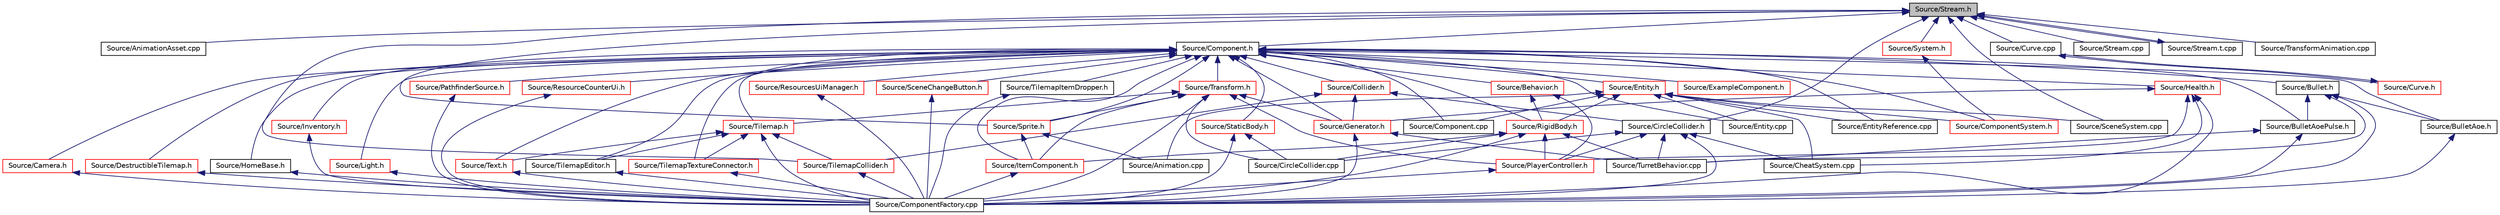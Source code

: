 digraph "Source/Stream.h"
{
 // LATEX_PDF_SIZE
  edge [fontname="Helvetica",fontsize="10",labelfontname="Helvetica",labelfontsize="10"];
  node [fontname="Helvetica",fontsize="10",shape=record];
  Node1 [label="Source/Stream.h",height=0.2,width=0.4,color="black", fillcolor="grey75", style="filled", fontcolor="black",tooltip="JSON File reading/writing."];
  Node1 -> Node2 [dir="back",color="midnightblue",fontsize="10",style="solid"];
  Node2 [label="Source/AnimationAsset.cpp",height=0.2,width=0.4,color="black", fillcolor="white", style="filled",URL="$AnimationAsset_8cpp.html",tooltip="Asset that contains information about a spritesheet animation."];
  Node1 -> Node3 [dir="back",color="midnightblue",fontsize="10",style="solid"];
  Node3 [label="Source/CircleCollider.h",height=0.2,width=0.4,color="black", fillcolor="white", style="filled",URL="$CircleCollider_8h.html",tooltip="Circle-shaped collider."];
  Node3 -> Node4 [dir="back",color="midnightblue",fontsize="10",style="solid"];
  Node4 [label="Source/CheatSystem.cpp",height=0.2,width=0.4,color="black", fillcolor="white", style="filled",URL="$CheatSystem_8cpp.html",tooltip="CheatSystem Class definition."];
  Node3 -> Node5 [dir="back",color="midnightblue",fontsize="10",style="solid"];
  Node5 [label="Source/CircleCollider.cpp",height=0.2,width=0.4,color="black", fillcolor="white", style="filled",URL="$CircleCollider_8cpp.html",tooltip="Circle-shaped collider."];
  Node3 -> Node6 [dir="back",color="midnightblue",fontsize="10",style="solid"];
  Node6 [label="Source/ComponentFactory.cpp",height=0.2,width=0.4,color="black", fillcolor="white", style="filled",URL="$ComponentFactory_8cpp.html",tooltip="Definitions for the component factory class."];
  Node3 -> Node7 [dir="back",color="midnightblue",fontsize="10",style="solid"];
  Node7 [label="Source/PlayerController.h",height=0.2,width=0.4,color="red", fillcolor="white", style="filled",URL="$PlayerController_8h.html",tooltip="PlayerController Behaviour Class."];
  Node7 -> Node6 [dir="back",color="midnightblue",fontsize="10",style="solid"];
  Node3 -> Node10 [dir="back",color="midnightblue",fontsize="10",style="solid"];
  Node10 [label="Source/TurretBehavior.cpp",height=0.2,width=0.4,color="black", fillcolor="white", style="filled",URL="$TurretBehavior_8cpp.html",tooltip="Behavior Compenent for Basic Turret"];
  Node1 -> Node11 [dir="back",color="midnightblue",fontsize="10",style="solid"];
  Node11 [label="Source/Component.h",height=0.2,width=0.4,color="black", fillcolor="white", style="filled",URL="$Component_8h.html",tooltip="Virtual component header."];
  Node11 -> Node12 [dir="back",color="midnightblue",fontsize="10",style="solid"];
  Node12 [label="Source/Behavior.h",height=0.2,width=0.4,color="red", fillcolor="white", style="filled",URL="$Behavior_8h.html",tooltip="Virtual behavior component header."];
  Node12 -> Node7 [dir="back",color="midnightblue",fontsize="10",style="solid"];
  Node12 -> Node52 [dir="back",color="midnightblue",fontsize="10",style="solid"];
  Node52 [label="Source/RigidBody.h",height=0.2,width=0.4,color="red", fillcolor="white", style="filled",URL="$RigidBody_8h_source.html",tooltip=" "];
  Node52 -> Node5 [dir="back",color="midnightblue",fontsize="10",style="solid"];
  Node52 -> Node6 [dir="back",color="midnightblue",fontsize="10",style="solid"];
  Node52 -> Node63 [dir="back",color="midnightblue",fontsize="10",style="solid"];
  Node63 [label="Source/ItemComponent.h",height=0.2,width=0.4,color="red", fillcolor="white", style="filled",URL="$ItemComponent_8h.html",tooltip="Item in the world that can be picked up."];
  Node63 -> Node6 [dir="back",color="midnightblue",fontsize="10",style="solid"];
  Node52 -> Node7 [dir="back",color="midnightblue",fontsize="10",style="solid"];
  Node52 -> Node10 [dir="back",color="midnightblue",fontsize="10",style="solid"];
  Node11 -> Node66 [dir="back",color="midnightblue",fontsize="10",style="solid"];
  Node66 [label="Source/Bullet.h",height=0.2,width=0.4,color="black", fillcolor="white", style="filled",URL="$Bullet_8h_source.html",tooltip=" "];
  Node66 -> Node67 [dir="back",color="midnightblue",fontsize="10",style="solid"];
  Node67 [label="Source/BulletAoe.h",height=0.2,width=0.4,color="black", fillcolor="white", style="filled",URL="$BulletAoe_8h_source.html",tooltip=" "];
  Node67 -> Node6 [dir="back",color="midnightblue",fontsize="10",style="solid"];
  Node66 -> Node68 [dir="back",color="midnightblue",fontsize="10",style="solid"];
  Node68 [label="Source/BulletAoePulse.h",height=0.2,width=0.4,color="black", fillcolor="white", style="filled",URL="$BulletAoePulse_8h_source.html",tooltip=" "];
  Node68 -> Node6 [dir="back",color="midnightblue",fontsize="10",style="solid"];
  Node68 -> Node10 [dir="back",color="midnightblue",fontsize="10",style="solid"];
  Node66 -> Node6 [dir="back",color="midnightblue",fontsize="10",style="solid"];
  Node66 -> Node10 [dir="back",color="midnightblue",fontsize="10",style="solid"];
  Node11 -> Node67 [dir="back",color="midnightblue",fontsize="10",style="solid"];
  Node11 -> Node68 [dir="back",color="midnightblue",fontsize="10",style="solid"];
  Node11 -> Node69 [dir="back",color="midnightblue",fontsize="10",style="solid"];
  Node69 [label="Source/Camera.h",height=0.2,width=0.4,color="red", fillcolor="white", style="filled",URL="$Camera_8h.html",tooltip="Camera component for rendering."];
  Node69 -> Node6 [dir="back",color="midnightblue",fontsize="10",style="solid"];
  Node11 -> Node80 [dir="back",color="midnightblue",fontsize="10",style="solid"];
  Node80 [label="Source/Collider.h",height=0.2,width=0.4,color="red", fillcolor="white", style="filled",URL="$Collider_8h.html",tooltip="Base component for detecting collisions."];
  Node80 -> Node3 [dir="back",color="midnightblue",fontsize="10",style="solid"];
  Node80 -> Node24 [dir="back",color="midnightblue",fontsize="10",style="solid"];
  Node24 [label="Source/Generator.h",height=0.2,width=0.4,color="red", fillcolor="white", style="filled",URL="$Generator_8h_source.html",tooltip=" "];
  Node24 -> Node6 [dir="back",color="midnightblue",fontsize="10",style="solid"];
  Node24 -> Node10 [dir="back",color="midnightblue",fontsize="10",style="solid"];
  Node80 -> Node81 [dir="back",color="midnightblue",fontsize="10",style="solid"];
  Node81 [label="Source/TilemapCollider.h",height=0.2,width=0.4,color="red", fillcolor="white", style="filled",URL="$TilemapCollider_8h.html",tooltip="tilemap collider"];
  Node81 -> Node6 [dir="back",color="midnightblue",fontsize="10",style="solid"];
  Node11 -> Node82 [dir="back",color="midnightblue",fontsize="10",style="solid"];
  Node82 [label="Source/Component.cpp",height=0.2,width=0.4,color="black", fillcolor="white", style="filled",URL="$Component_8cpp.html",tooltip="Virtual component header."];
  Node11 -> Node83 [dir="back",color="midnightblue",fontsize="10",style="solid"];
  Node83 [label="Source/ComponentSystem.h",height=0.2,width=0.4,color="red", fillcolor="white", style="filled",URL="$ComponentSystem_8h.html",tooltip="System that keeps track of a specific kind of Component."];
  Node11 -> Node91 [dir="back",color="midnightblue",fontsize="10",style="solid"];
  Node91 [label="Source/DestructibleTilemap.h",height=0.2,width=0.4,color="red", fillcolor="white", style="filled",URL="$DestructibleTilemap_8h.html",tooltip="Component responsible for handling the breaking of tiles with varrying strengths."];
  Node91 -> Node6 [dir="back",color="midnightblue",fontsize="10",style="solid"];
  Node11 -> Node87 [dir="back",color="midnightblue",fontsize="10",style="solid"];
  Node87 [label="Source/Entity.cpp",height=0.2,width=0.4,color="black", fillcolor="white", style="filled",URL="$Entity_8cpp.html",tooltip="Function definitions for the Entity class."];
  Node11 -> Node92 [dir="back",color="midnightblue",fontsize="10",style="solid"];
  Node92 [label="Source/Entity.h",height=0.2,width=0.4,color="red", fillcolor="white", style="filled",URL="$Entity_8h.html",tooltip="Entity class which holds Components."];
  Node92 -> Node14 [dir="back",color="midnightblue",fontsize="10",style="solid"];
  Node14 [label="Source/Animation.cpp",height=0.2,width=0.4,color="black", fillcolor="white", style="filled",URL="$Animation_8cpp.html",tooltip="animation component implimentation"];
  Node92 -> Node4 [dir="back",color="midnightblue",fontsize="10",style="solid"];
  Node92 -> Node82 [dir="back",color="midnightblue",fontsize="10",style="solid"];
  Node92 -> Node83 [dir="back",color="midnightblue",fontsize="10",style="solid"];
  Node92 -> Node87 [dir="back",color="midnightblue",fontsize="10",style="solid"];
  Node92 -> Node121 [dir="back",color="midnightblue",fontsize="10",style="solid"];
  Node121 [label="Source/EntityReference.cpp",height=0.2,width=0.4,color="black", fillcolor="white", style="filled",URL="$EntityReference_8cpp.html",tooltip="a reference to an Entity in the scene"];
  Node92 -> Node52 [dir="back",color="midnightblue",fontsize="10",style="solid"];
  Node92 -> Node117 [dir="back",color="midnightblue",fontsize="10",style="solid"];
  Node117 [label="Source/SceneSystem.cpp",height=0.2,width=0.4,color="black", fillcolor="white", style="filled",URL="$SceneSystem_8cpp.html",tooltip="handles the process of resetting and changing scenes"];
  Node11 -> Node121 [dir="back",color="midnightblue",fontsize="10",style="solid"];
  Node11 -> Node128 [dir="back",color="midnightblue",fontsize="10",style="solid"];
  Node128 [label="Source/ExampleComponent.h",height=0.2,width=0.4,color="red", fillcolor="white", style="filled",URL="$ExampleComponent_8h.html",tooltip="DESCRIPTION HERE."];
  Node11 -> Node24 [dir="back",color="midnightblue",fontsize="10",style="solid"];
  Node11 -> Node130 [dir="back",color="midnightblue",fontsize="10",style="solid"];
  Node130 [label="Source/Health.h",height=0.2,width=0.4,color="red", fillcolor="white", style="filled",URL="$Health_8h_source.html",tooltip=" "];
  Node130 -> Node4 [dir="back",color="midnightblue",fontsize="10",style="solid"];
  Node130 -> Node6 [dir="back",color="midnightblue",fontsize="10",style="solid"];
  Node130 -> Node24 [dir="back",color="midnightblue",fontsize="10",style="solid"];
  Node130 -> Node7 [dir="back",color="midnightblue",fontsize="10",style="solid"];
  Node11 -> Node131 [dir="back",color="midnightblue",fontsize="10",style="solid"];
  Node131 [label="Source/HomeBase.h",height=0.2,width=0.4,color="black", fillcolor="white", style="filled",URL="$HomeBase_8h_source.html",tooltip=" "];
  Node131 -> Node6 [dir="back",color="midnightblue",fontsize="10",style="solid"];
  Node11 -> Node132 [dir="back",color="midnightblue",fontsize="10",style="solid"];
  Node132 [label="Source/Inventory.h",height=0.2,width=0.4,color="red", fillcolor="white", style="filled",URL="$Inventory_8h.html",tooltip="Inventory component that stores items."];
  Node132 -> Node6 [dir="back",color="midnightblue",fontsize="10",style="solid"];
  Node11 -> Node63 [dir="back",color="midnightblue",fontsize="10",style="solid"];
  Node11 -> Node133 [dir="back",color="midnightblue",fontsize="10",style="solid"];
  Node133 [label="Source/Light.h",height=0.2,width=0.4,color="red", fillcolor="white", style="filled",URL="$Light_8h.html",tooltip="Light source component. It shines."];
  Node133 -> Node6 [dir="back",color="midnightblue",fontsize="10",style="solid"];
  Node11 -> Node134 [dir="back",color="midnightblue",fontsize="10",style="solid"];
  Node134 [label="Source/PathfinderSource.h",height=0.2,width=0.4,color="red", fillcolor="white", style="filled",URL="$PathfinderSource_8h.html",tooltip="Defines parent entity as the map for pathfinding."];
  Node134 -> Node6 [dir="back",color="midnightblue",fontsize="10",style="solid"];
  Node11 -> Node135 [dir="back",color="midnightblue",fontsize="10",style="solid"];
  Node135 [label="Source/ResourceCounterUi.h",height=0.2,width=0.4,color="red", fillcolor="white", style="filled",URL="$ResourceCounterUi_8h.html",tooltip="Ui Component that displays a resource sprite and a count."];
  Node135 -> Node6 [dir="back",color="midnightblue",fontsize="10",style="solid"];
  Node11 -> Node97 [dir="back",color="midnightblue",fontsize="10",style="solid"];
  Node97 [label="Source/ResourcesUiManager.h",height=0.2,width=0.4,color="red", fillcolor="white", style="filled",URL="$ResourcesUiManager_8h.html",tooltip="Component that manages the UI for displaying what resources a player currently has."];
  Node97 -> Node6 [dir="back",color="midnightblue",fontsize="10",style="solid"];
  Node11 -> Node52 [dir="back",color="midnightblue",fontsize="10",style="solid"];
  Node11 -> Node136 [dir="back",color="midnightblue",fontsize="10",style="solid"];
  Node136 [label="Source/SceneChangeButton.h",height=0.2,width=0.4,color="red", fillcolor="white", style="filled",URL="$SceneChangeButton_8h.html",tooltip="Component that changes the scene when clicked."];
  Node136 -> Node6 [dir="back",color="midnightblue",fontsize="10",style="solid"];
  Node11 -> Node98 [dir="back",color="midnightblue",fontsize="10",style="solid"];
  Node98 [label="Source/Sprite.h",height=0.2,width=0.4,color="red", fillcolor="white", style="filled",URL="$Sprite_8h_source.html",tooltip=" "];
  Node98 -> Node14 [dir="back",color="midnightblue",fontsize="10",style="solid"];
  Node98 -> Node63 [dir="back",color="midnightblue",fontsize="10",style="solid"];
  Node11 -> Node137 [dir="back",color="midnightblue",fontsize="10",style="solid"];
  Node137 [label="Source/StaticBody.h",height=0.2,width=0.4,color="red", fillcolor="white", style="filled",URL="$StaticBody_8h.html",tooltip="pysics body which can be collided with and does not move"];
  Node137 -> Node5 [dir="back",color="midnightblue",fontsize="10",style="solid"];
  Node137 -> Node6 [dir="back",color="midnightblue",fontsize="10",style="solid"];
  Node11 -> Node125 [dir="back",color="midnightblue",fontsize="10",style="solid"];
  Node125 [label="Source/Text.h",height=0.2,width=0.4,color="red", fillcolor="white", style="filled",URL="$Text_8h.html",tooltip="Component that makes use of Tilemap to draw text."];
  Node125 -> Node6 [dir="back",color="midnightblue",fontsize="10",style="solid"];
  Node11 -> Node124 [dir="back",color="midnightblue",fontsize="10",style="solid"];
  Node124 [label="Source/Tilemap.h",height=0.2,width=0.4,color="red", fillcolor="white", style="filled",URL="$Tilemap_8h.html",tooltip="Tilemap component - loads and manages a tilemap array."];
  Node124 -> Node6 [dir="back",color="midnightblue",fontsize="10",style="solid"];
  Node124 -> Node125 [dir="back",color="midnightblue",fontsize="10",style="solid"];
  Node124 -> Node81 [dir="back",color="midnightblue",fontsize="10",style="solid"];
  Node124 -> Node105 [dir="back",color="midnightblue",fontsize="10",style="solid"];
  Node105 [label="Source/TilemapEditor.h",height=0.2,width=0.4,color="black", fillcolor="white", style="filled",URL="$TilemapEditor_8h.html",tooltip="Component that allows direct editing of a Tilemap."];
  Node105 -> Node6 [dir="back",color="midnightblue",fontsize="10",style="solid"];
  Node124 -> Node127 [dir="back",color="midnightblue",fontsize="10",style="solid"];
  Node127 [label="Source/TilemapTextureConnector.h",height=0.2,width=0.4,color="red", fillcolor="white", style="filled",URL="$TilemapTextureConnector_8h.html",tooltip="Component that uses a parent 'source' tilemap to update a child tilemap with connected textures."];
  Node127 -> Node6 [dir="back",color="midnightblue",fontsize="10",style="solid"];
  Node11 -> Node105 [dir="back",color="midnightblue",fontsize="10",style="solid"];
  Node11 -> Node106 [dir="back",color="midnightblue",fontsize="10",style="solid"];
  Node106 [label="Source/TilemapItemDropper.h",height=0.2,width=0.4,color="black", fillcolor="white", style="filled",URL="$TilemapItemDropper_8h.html",tooltip="Drops an item whenever a tile is broken."];
  Node106 -> Node6 [dir="back",color="midnightblue",fontsize="10",style="solid"];
  Node11 -> Node127 [dir="back",color="midnightblue",fontsize="10",style="solid"];
  Node11 -> Node139 [dir="back",color="midnightblue",fontsize="10",style="solid"];
  Node139 [label="Source/Transform.h",height=0.2,width=0.4,color="red", fillcolor="white", style="filled",URL="$Transform_8h.html",tooltip="Transform."];
  Node139 -> Node5 [dir="back",color="midnightblue",fontsize="10",style="solid"];
  Node139 -> Node6 [dir="back",color="midnightblue",fontsize="10",style="solid"];
  Node139 -> Node24 [dir="back",color="midnightblue",fontsize="10",style="solid"];
  Node139 -> Node63 [dir="back",color="midnightblue",fontsize="10",style="solid"];
  Node139 -> Node7 [dir="back",color="midnightblue",fontsize="10",style="solid"];
  Node139 -> Node98 [dir="back",color="midnightblue",fontsize="10",style="solid"];
  Node139 -> Node124 [dir="back",color="midnightblue",fontsize="10",style="solid"];
  Node1 -> Node144 [dir="back",color="midnightblue",fontsize="10",style="solid"];
  Node144 [label="Source/Curve.cpp",height=0.2,width=0.4,color="black", fillcolor="white", style="filled",URL="$Curve_8cpp.html",tooltip="class for interpolating between sequences of values"];
  Node144 -> Node145 [dir="back",color="midnightblue",fontsize="10",style="solid"];
  Node145 [label="Source/Curve.h",height=0.2,width=0.4,color="red", fillcolor="white", style="filled",URL="$Curve_8h.html",tooltip="class for interpolating between sequences of values"];
  Node145 -> Node144 [dir="back",color="midnightblue",fontsize="10",style="solid"];
  Node1 -> Node117 [dir="back",color="midnightblue",fontsize="10",style="solid"];
  Node1 -> Node98 [dir="back",color="midnightblue",fontsize="10",style="solid"];
  Node1 -> Node148 [dir="back",color="midnightblue",fontsize="10",style="solid"];
  Node148 [label="Source/Stream.cpp",height=0.2,width=0.4,color="black", fillcolor="white", style="filled",URL="$Stream_8cpp.html",tooltip="JSON File reading/writing."];
  Node1 -> Node149 [dir="back",color="midnightblue",fontsize="10",style="solid"];
  Node149 [label="Source/Stream.t.cpp",height=0.2,width=0.4,color="black", fillcolor="white", style="filled",URL="$Stream_8t_8cpp.html",tooltip="JSON File reading/writing."];
  Node149 -> Node1 [dir="back",color="midnightblue",fontsize="10",style="solid"];
  Node1 -> Node150 [dir="back",color="midnightblue",fontsize="10",style="solid"];
  Node150 [label="Source/System.h",height=0.2,width=0.4,color="red", fillcolor="white", style="filled",URL="$System_8h.html",tooltip="Base class for all Systems."];
  Node150 -> Node83 [dir="back",color="midnightblue",fontsize="10",style="solid"];
  Node1 -> Node81 [dir="back",color="midnightblue",fontsize="10",style="solid"];
  Node1 -> Node147 [dir="back",color="midnightblue",fontsize="10",style="solid"];
  Node147 [label="Source/TransformAnimation.cpp",height=0.2,width=0.4,color="black", fillcolor="white", style="filled",URL="$TransformAnimation_8cpp.html",tooltip="Asset that animates a Transform with Curves."];
}

